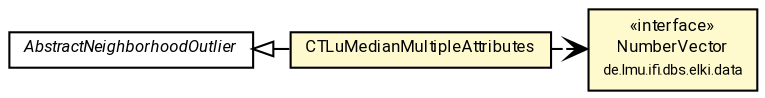 #!/usr/local/bin/dot
#
# Class diagram 
# Generated by UMLGraph version R5_7_2-60-g0e99a6 (http://www.spinellis.gr/umlgraph/)
#

digraph G {
	graph [fontnames="svg"]
	edge [fontname="Roboto",fontsize=7,labelfontname="Roboto",labelfontsize=7,color="black"];
	node [fontname="Roboto",fontcolor="black",fontsize=8,shape=plaintext,margin=0,width=0,height=0];
	nodesep=0.15;
	ranksep=0.25;
	rankdir=LR;
	// de.lmu.ifi.dbs.elki.data.NumberVector
	c2244974 [label=<<table title="de.lmu.ifi.dbs.elki.data.NumberVector" border="0" cellborder="1" cellspacing="0" cellpadding="2" bgcolor="LemonChiffon" href="../../../data/NumberVector.html" target="_parent">
		<tr><td><table border="0" cellspacing="0" cellpadding="1">
		<tr><td align="center" balign="center"> &#171;interface&#187; </td></tr>
		<tr><td align="center" balign="center"> <font face="Roboto">NumberVector</font> </td></tr>
		<tr><td align="center" balign="center"> <font face="Roboto" point-size="7.0">de.lmu.ifi.dbs.elki.data</font> </td></tr>
		</table></td></tr>
		</table>>, URL="../../../data/NumberVector.html"];
	// de.lmu.ifi.dbs.elki.algorithm.outlier.spatial.AbstractNeighborhoodOutlier<O>
	c2246731 [label=<<table title="de.lmu.ifi.dbs.elki.algorithm.outlier.spatial.AbstractNeighborhoodOutlier" border="0" cellborder="1" cellspacing="0" cellpadding="2" href="AbstractNeighborhoodOutlier.html" target="_parent">
		<tr><td><table border="0" cellspacing="0" cellpadding="1">
		<tr><td align="center" balign="center"> <font face="Roboto"><i>AbstractNeighborhoodOutlier</i></font> </td></tr>
		</table></td></tr>
		</table>>, URL="AbstractNeighborhoodOutlier.html"];
	// de.lmu.ifi.dbs.elki.algorithm.outlier.spatial.CTLuMedianMultipleAttributes<N, O extends de.lmu.ifi.dbs.elki.data.NumberVector>
	c2246758 [label=<<table title="de.lmu.ifi.dbs.elki.algorithm.outlier.spatial.CTLuMedianMultipleAttributes" border="0" cellborder="1" cellspacing="0" cellpadding="2" bgcolor="lemonChiffon" href="CTLuMedianMultipleAttributes.html" target="_parent">
		<tr><td><table border="0" cellspacing="0" cellpadding="1">
		<tr><td align="center" balign="center"> <font face="Roboto">CTLuMedianMultipleAttributes</font> </td></tr>
		</table></td></tr>
		</table>>, URL="CTLuMedianMultipleAttributes.html"];
	// de.lmu.ifi.dbs.elki.algorithm.outlier.spatial.CTLuMedianMultipleAttributes<N, O extends de.lmu.ifi.dbs.elki.data.NumberVector> extends de.lmu.ifi.dbs.elki.algorithm.outlier.spatial.AbstractNeighborhoodOutlier<O>
	c2246731 -> c2246758 [arrowtail=empty,dir=back,weight=10];
	// de.lmu.ifi.dbs.elki.algorithm.outlier.spatial.CTLuMedianMultipleAttributes<N, O extends de.lmu.ifi.dbs.elki.data.NumberVector> depend de.lmu.ifi.dbs.elki.data.NumberVector
	c2246758 -> c2244974 [arrowhead=open,style=dashed,weight=0];
}

